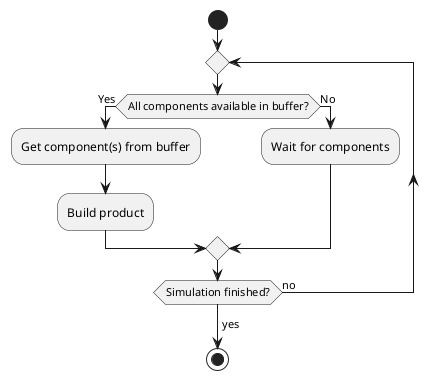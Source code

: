 @startuml Workstation Flow Diagram

start

repeat
  if (All components available in buffer?) then 
    ->Yes;
    :Get component(s) from buffer;
    :Build product;
  else
    ->No;
    :Wait for components;
  endif
repeat while (Simulation finished?) is (no)
->yes;
stop

@enduml
